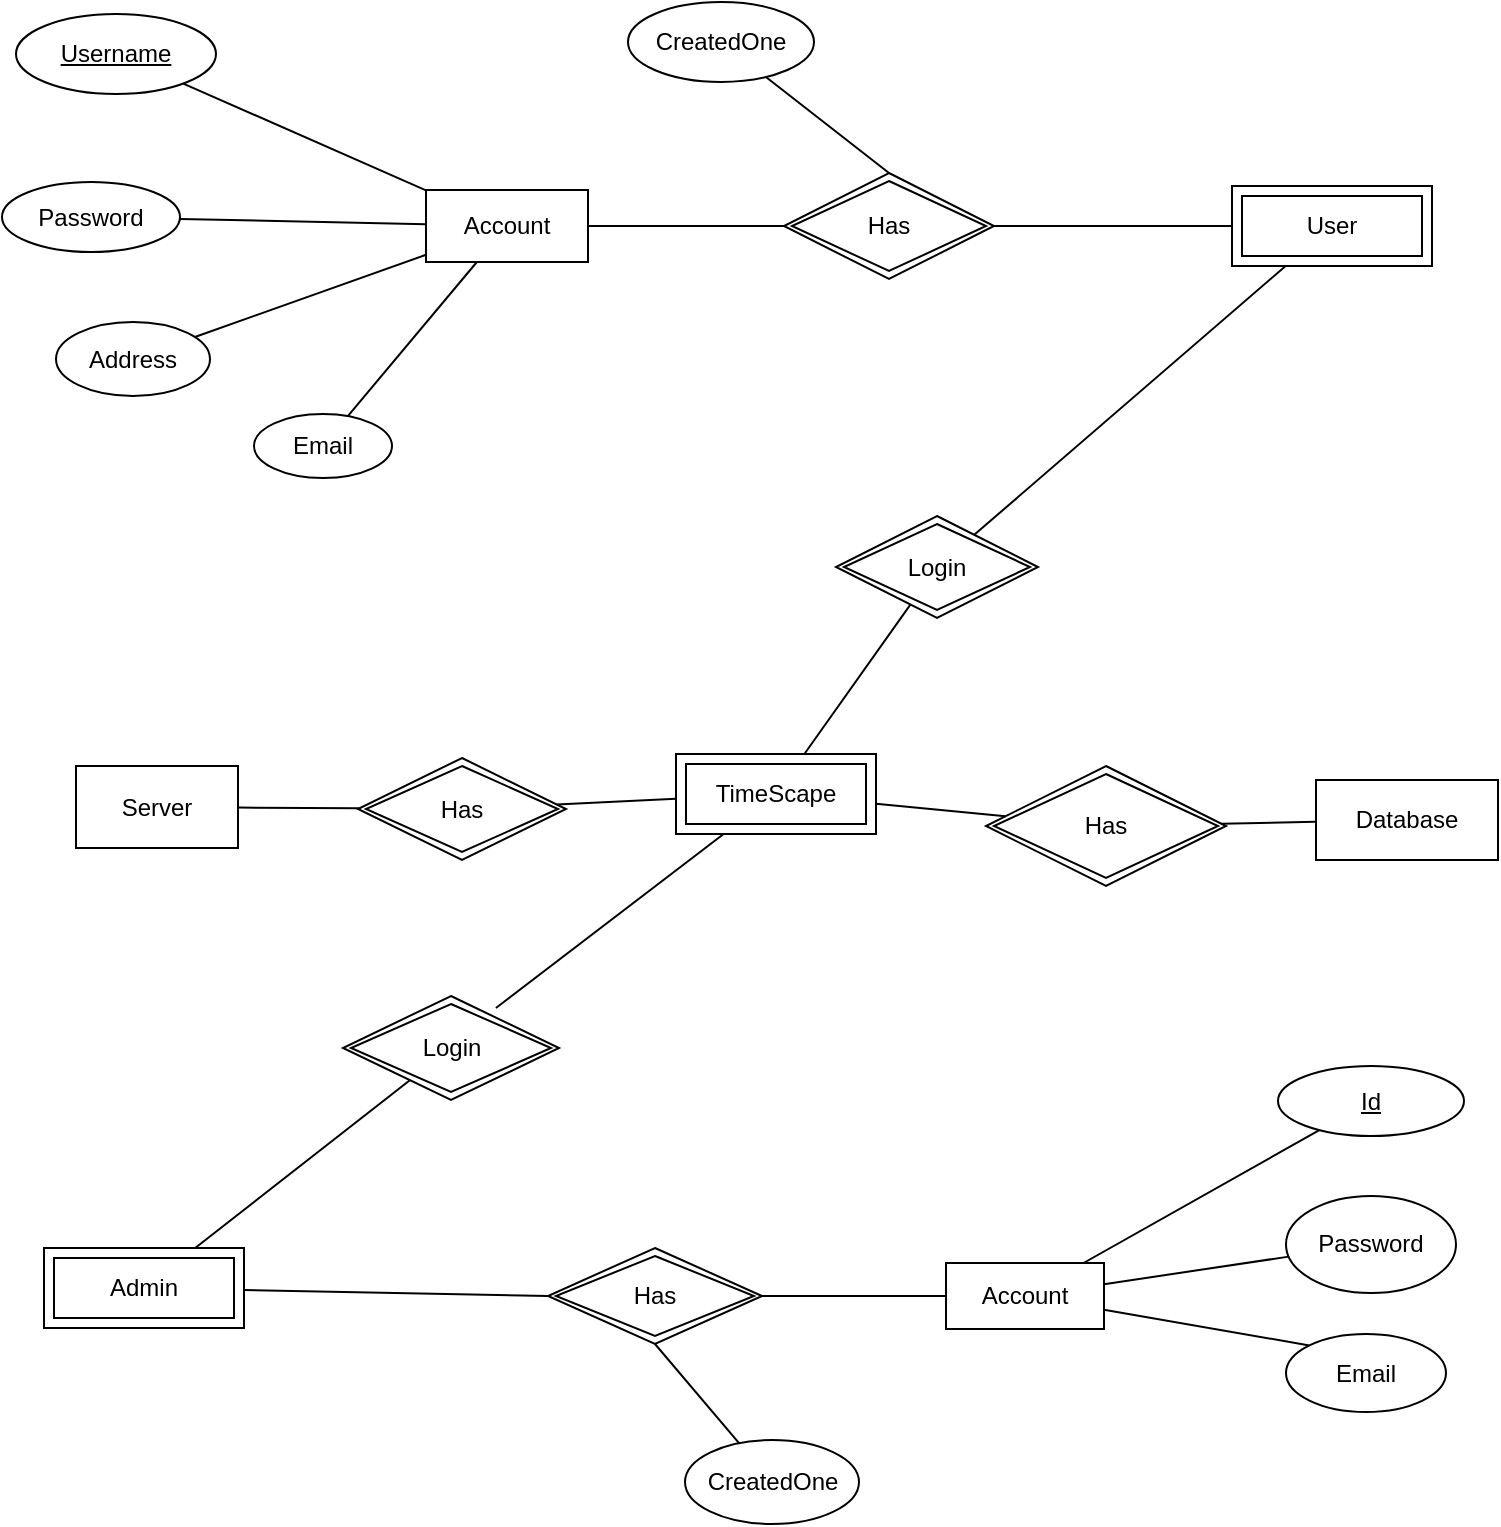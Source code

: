<mxfile version="22.1.4" type="github">
  <diagram name="Page-1" id="mp_HhQSJKOs6e5u31Gp0">
    <mxGraphModel dx="1434" dy="827" grid="0" gridSize="10" guides="1" tooltips="1" connect="1" arrows="1" fold="1" page="1" pageScale="1" pageWidth="850" pageHeight="1100" background="none" math="0" shadow="0">
      <root>
        <mxCell id="0" />
        <mxCell id="1" parent="0" />
        <mxCell id="UXRv4t5SUuRbNhEk6fno-1" value="Account" style="rounded=0;whiteSpace=wrap;html=1;" vertex="1" parent="1">
          <mxGeometry x="263" y="127" width="81" height="36" as="geometry" />
        </mxCell>
        <mxCell id="UXRv4t5SUuRbNhEk6fno-2" value="User" style="shape=ext;margin=3;double=1;whiteSpace=wrap;html=1;align=center;" vertex="1" parent="1">
          <mxGeometry x="666" y="125" width="100" height="40" as="geometry" />
        </mxCell>
        <mxCell id="UXRv4t5SUuRbNhEk6fno-3" value="Has" style="shape=rhombus;double=1;perimeter=rhombusPerimeter;whiteSpace=wrap;html=1;align=center;" vertex="1" parent="1">
          <mxGeometry x="442" y="118.5" width="105" height="53" as="geometry" />
        </mxCell>
        <mxCell id="UXRv4t5SUuRbNhEk6fno-6" value="CreatedOne" style="ellipse;whiteSpace=wrap;html=1;" vertex="1" parent="1">
          <mxGeometry x="364" y="33" width="93" height="40" as="geometry" />
        </mxCell>
        <mxCell id="UXRv4t5SUuRbNhEk6fno-8" value="" style="endArrow=none;html=1;rounded=0;exitX=0.5;exitY=0;exitDx=0;exitDy=0;" edge="1" parent="1" source="UXRv4t5SUuRbNhEk6fno-3" target="UXRv4t5SUuRbNhEk6fno-6">
          <mxGeometry width="50" height="50" relative="1" as="geometry">
            <mxPoint x="280" y="238" as="sourcePoint" />
            <mxPoint x="330" y="188" as="targetPoint" />
          </mxGeometry>
        </mxCell>
        <mxCell id="UXRv4t5SUuRbNhEk6fno-9" value="" style="endArrow=none;html=1;rounded=0;" edge="1" parent="1" source="UXRv4t5SUuRbNhEk6fno-2" target="UXRv4t5SUuRbNhEk6fno-3">
          <mxGeometry width="50" height="50" relative="1" as="geometry">
            <mxPoint x="399" y="450" as="sourcePoint" />
            <mxPoint x="449" y="400" as="targetPoint" />
          </mxGeometry>
        </mxCell>
        <mxCell id="UXRv4t5SUuRbNhEk6fno-10" value="" style="endArrow=none;html=1;rounded=0;" edge="1" parent="1" source="UXRv4t5SUuRbNhEk6fno-1" target="UXRv4t5SUuRbNhEk6fno-3">
          <mxGeometry width="50" height="50" relative="1" as="geometry">
            <mxPoint x="399" y="450" as="sourcePoint" />
            <mxPoint x="449" y="400" as="targetPoint" />
          </mxGeometry>
        </mxCell>
        <mxCell id="UXRv4t5SUuRbNhEk6fno-11" value="Admin" style="shape=ext;margin=3;double=1;whiteSpace=wrap;html=1;align=center;" vertex="1" parent="1">
          <mxGeometry x="72" y="656" width="100" height="40" as="geometry" />
        </mxCell>
        <mxCell id="UXRv4t5SUuRbNhEk6fno-12" value="Has" style="shape=rhombus;double=1;perimeter=rhombusPerimeter;whiteSpace=wrap;html=1;align=center;" vertex="1" parent="1">
          <mxGeometry x="324" y="656" width="107" height="48" as="geometry" />
        </mxCell>
        <mxCell id="UXRv4t5SUuRbNhEk6fno-13" value="Account" style="rounded=0;whiteSpace=wrap;html=1;" vertex="1" parent="1">
          <mxGeometry x="523" y="663.5" width="79" height="33" as="geometry" />
        </mxCell>
        <mxCell id="UXRv4t5SUuRbNhEk6fno-14" value="" style="endArrow=none;html=1;rounded=0;entryX=0;entryY=0.5;entryDx=0;entryDy=0;" edge="1" parent="1" source="UXRv4t5SUuRbNhEk6fno-11" target="UXRv4t5SUuRbNhEk6fno-12">
          <mxGeometry width="50" height="50" relative="1" as="geometry">
            <mxPoint x="327" y="617" as="sourcePoint" />
            <mxPoint x="377" y="567" as="targetPoint" />
          </mxGeometry>
        </mxCell>
        <mxCell id="UXRv4t5SUuRbNhEk6fno-15" value="" style="endArrow=none;html=1;rounded=0;" edge="1" parent="1" source="UXRv4t5SUuRbNhEk6fno-12" target="UXRv4t5SUuRbNhEk6fno-13">
          <mxGeometry width="50" height="50" relative="1" as="geometry">
            <mxPoint x="399" y="450" as="sourcePoint" />
            <mxPoint x="449" y="400" as="targetPoint" />
          </mxGeometry>
        </mxCell>
        <mxCell id="UXRv4t5SUuRbNhEk6fno-16" value="CreatedOne" style="ellipse;whiteSpace=wrap;html=1;" vertex="1" parent="1">
          <mxGeometry x="392.5" y="752" width="87" height="42" as="geometry" />
        </mxCell>
        <mxCell id="UXRv4t5SUuRbNhEk6fno-17" value="" style="endArrow=none;html=1;rounded=0;exitX=0.5;exitY=1;exitDx=0;exitDy=0;" edge="1" parent="1" source="UXRv4t5SUuRbNhEk6fno-12" target="UXRv4t5SUuRbNhEk6fno-16">
          <mxGeometry width="50" height="50" relative="1" as="geometry">
            <mxPoint x="399" y="450" as="sourcePoint" />
            <mxPoint x="449" y="400" as="targetPoint" />
          </mxGeometry>
        </mxCell>
        <mxCell id="UXRv4t5SUuRbNhEk6fno-18" value="Username" style="ellipse;whiteSpace=wrap;html=1;align=center;fontStyle=4;" vertex="1" parent="1">
          <mxGeometry x="58" y="39" width="100" height="40" as="geometry" />
        </mxCell>
        <mxCell id="UXRv4t5SUuRbNhEk6fno-19" value="" style="endArrow=none;html=1;rounded=0;" edge="1" parent="1" source="UXRv4t5SUuRbNhEk6fno-1" target="UXRv4t5SUuRbNhEk6fno-18">
          <mxGeometry width="50" height="50" relative="1" as="geometry">
            <mxPoint x="399" y="450" as="sourcePoint" />
            <mxPoint x="449" y="400" as="targetPoint" />
          </mxGeometry>
        </mxCell>
        <mxCell id="UXRv4t5SUuRbNhEk6fno-20" value="Password" style="ellipse;whiteSpace=wrap;html=1;" vertex="1" parent="1">
          <mxGeometry x="51" y="123" width="89" height="35" as="geometry" />
        </mxCell>
        <mxCell id="UXRv4t5SUuRbNhEk6fno-21" value="" style="endArrow=none;html=1;rounded=0;" edge="1" parent="1" source="UXRv4t5SUuRbNhEk6fno-1" target="UXRv4t5SUuRbNhEk6fno-20">
          <mxGeometry width="50" height="50" relative="1" as="geometry">
            <mxPoint x="399" y="450" as="sourcePoint" />
            <mxPoint x="449" y="400" as="targetPoint" />
          </mxGeometry>
        </mxCell>
        <mxCell id="UXRv4t5SUuRbNhEk6fno-22" value="Address" style="ellipse;whiteSpace=wrap;html=1;" vertex="1" parent="1">
          <mxGeometry x="78" y="193" width="77" height="37" as="geometry" />
        </mxCell>
        <mxCell id="UXRv4t5SUuRbNhEk6fno-23" value="" style="endArrow=none;html=1;rounded=0;" edge="1" parent="1" source="UXRv4t5SUuRbNhEk6fno-22" target="UXRv4t5SUuRbNhEk6fno-1">
          <mxGeometry width="50" height="50" relative="1" as="geometry">
            <mxPoint x="399" y="450" as="sourcePoint" />
            <mxPoint x="449" y="400" as="targetPoint" />
          </mxGeometry>
        </mxCell>
        <mxCell id="UXRv4t5SUuRbNhEk6fno-24" value="Email" style="ellipse;whiteSpace=wrap;html=1;" vertex="1" parent="1">
          <mxGeometry x="177" y="239" width="69" height="32" as="geometry" />
        </mxCell>
        <mxCell id="UXRv4t5SUuRbNhEk6fno-25" value="" style="endArrow=none;html=1;rounded=0;" edge="1" parent="1" source="UXRv4t5SUuRbNhEk6fno-24" target="UXRv4t5SUuRbNhEk6fno-1">
          <mxGeometry width="50" height="50" relative="1" as="geometry">
            <mxPoint x="399" y="450" as="sourcePoint" />
            <mxPoint x="449" y="400" as="targetPoint" />
          </mxGeometry>
        </mxCell>
        <mxCell id="UXRv4t5SUuRbNhEk6fno-26" value="TimeScape" style="shape=ext;margin=3;double=1;whiteSpace=wrap;html=1;align=center;" vertex="1" parent="1">
          <mxGeometry x="388" y="409" width="100" height="40" as="geometry" />
        </mxCell>
        <mxCell id="UXRv4t5SUuRbNhEk6fno-27" value="Login" style="shape=rhombus;double=1;perimeter=rhombusPerimeter;whiteSpace=wrap;html=1;align=center;" vertex="1" parent="1">
          <mxGeometry x="221.5" y="530" width="108" height="52" as="geometry" />
        </mxCell>
        <mxCell id="UXRv4t5SUuRbNhEk6fno-28" value="" style="endArrow=none;html=1;rounded=0;exitX=0.708;exitY=0.115;exitDx=0;exitDy=0;exitPerimeter=0;" edge="1" parent="1" source="UXRv4t5SUuRbNhEk6fno-27" target="UXRv4t5SUuRbNhEk6fno-26">
          <mxGeometry width="50" height="50" relative="1" as="geometry">
            <mxPoint x="399" y="450" as="sourcePoint" />
            <mxPoint x="449" y="400" as="targetPoint" />
          </mxGeometry>
        </mxCell>
        <mxCell id="UXRv4t5SUuRbNhEk6fno-29" value="Login" style="shape=rhombus;double=1;perimeter=rhombusPerimeter;whiteSpace=wrap;html=1;align=center;" vertex="1" parent="1">
          <mxGeometry x="468" y="290" width="101" height="51" as="geometry" />
        </mxCell>
        <mxCell id="UXRv4t5SUuRbNhEk6fno-30" value="" style="endArrow=none;html=1;rounded=0;" edge="1" parent="1" source="UXRv4t5SUuRbNhEk6fno-26" target="UXRv4t5SUuRbNhEk6fno-29">
          <mxGeometry width="50" height="50" relative="1" as="geometry">
            <mxPoint x="399" y="450" as="sourcePoint" />
            <mxPoint x="449" y="400" as="targetPoint" />
          </mxGeometry>
        </mxCell>
        <mxCell id="UXRv4t5SUuRbNhEk6fno-31" value="" style="endArrow=none;html=1;rounded=0;" edge="1" parent="1" source="UXRv4t5SUuRbNhEk6fno-29" target="UXRv4t5SUuRbNhEk6fno-2">
          <mxGeometry width="50" height="50" relative="1" as="geometry">
            <mxPoint x="399" y="450" as="sourcePoint" />
            <mxPoint x="449" y="400" as="targetPoint" />
          </mxGeometry>
        </mxCell>
        <mxCell id="UXRv4t5SUuRbNhEk6fno-32" value="" style="endArrow=none;html=1;rounded=0;" edge="1" parent="1" source="UXRv4t5SUuRbNhEk6fno-11" target="UXRv4t5SUuRbNhEk6fno-27">
          <mxGeometry width="50" height="50" relative="1" as="geometry">
            <mxPoint x="399" y="450" as="sourcePoint" />
            <mxPoint x="449" y="400" as="targetPoint" />
          </mxGeometry>
        </mxCell>
        <mxCell id="UXRv4t5SUuRbNhEk6fno-33" value="Id" style="ellipse;whiteSpace=wrap;html=1;align=center;fontStyle=4;" vertex="1" parent="1">
          <mxGeometry x="689" y="565" width="93" height="35" as="geometry" />
        </mxCell>
        <mxCell id="UXRv4t5SUuRbNhEk6fno-34" value="" style="endArrow=none;html=1;rounded=0;" edge="1" parent="1" source="UXRv4t5SUuRbNhEk6fno-13" target="UXRv4t5SUuRbNhEk6fno-33">
          <mxGeometry width="50" height="50" relative="1" as="geometry">
            <mxPoint x="399" y="450" as="sourcePoint" />
            <mxPoint x="449" y="400" as="targetPoint" />
          </mxGeometry>
        </mxCell>
        <mxCell id="UXRv4t5SUuRbNhEk6fno-35" value="Password" style="ellipse;whiteSpace=wrap;html=1;" vertex="1" parent="1">
          <mxGeometry x="693" y="630" width="85" height="48.5" as="geometry" />
        </mxCell>
        <mxCell id="UXRv4t5SUuRbNhEk6fno-36" value="" style="endArrow=none;html=1;rounded=0;" edge="1" parent="1" source="UXRv4t5SUuRbNhEk6fno-13" target="UXRv4t5SUuRbNhEk6fno-35">
          <mxGeometry width="50" height="50" relative="1" as="geometry">
            <mxPoint x="399" y="450" as="sourcePoint" />
            <mxPoint x="449" y="400" as="targetPoint" />
          </mxGeometry>
        </mxCell>
        <mxCell id="UXRv4t5SUuRbNhEk6fno-37" value="Email" style="ellipse;whiteSpace=wrap;html=1;" vertex="1" parent="1">
          <mxGeometry x="693" y="699" width="80" height="39" as="geometry" />
        </mxCell>
        <mxCell id="UXRv4t5SUuRbNhEk6fno-38" value="" style="endArrow=none;html=1;rounded=0;entryX=0;entryY=0;entryDx=0;entryDy=0;" edge="1" parent="1" source="UXRv4t5SUuRbNhEk6fno-13" target="UXRv4t5SUuRbNhEk6fno-37">
          <mxGeometry width="50" height="50" relative="1" as="geometry">
            <mxPoint x="399" y="450" as="sourcePoint" />
            <mxPoint x="449" y="400" as="targetPoint" />
          </mxGeometry>
        </mxCell>
        <mxCell id="UXRv4t5SUuRbNhEk6fno-39" value="Database" style="rounded=0;whiteSpace=wrap;html=1;" vertex="1" parent="1">
          <mxGeometry x="708" y="422" width="91" height="40" as="geometry" />
        </mxCell>
        <mxCell id="UXRv4t5SUuRbNhEk6fno-40" value="Has" style="shape=rhombus;double=1;perimeter=rhombusPerimeter;whiteSpace=wrap;html=1;align=center;" vertex="1" parent="1">
          <mxGeometry x="543" y="415" width="120" height="60" as="geometry" />
        </mxCell>
        <mxCell id="UXRv4t5SUuRbNhEk6fno-41" value="" style="endArrow=none;html=1;rounded=0;" edge="1" parent="1" source="UXRv4t5SUuRbNhEk6fno-26" target="UXRv4t5SUuRbNhEk6fno-40">
          <mxGeometry width="50" height="50" relative="1" as="geometry">
            <mxPoint x="399" y="450" as="sourcePoint" />
            <mxPoint x="449" y="400" as="targetPoint" />
          </mxGeometry>
        </mxCell>
        <mxCell id="UXRv4t5SUuRbNhEk6fno-42" value="" style="endArrow=none;html=1;rounded=0;" edge="1" parent="1" source="UXRv4t5SUuRbNhEk6fno-40" target="UXRv4t5SUuRbNhEk6fno-39">
          <mxGeometry width="50" height="50" relative="1" as="geometry">
            <mxPoint x="399" y="450" as="sourcePoint" />
            <mxPoint x="449" y="400" as="targetPoint" />
          </mxGeometry>
        </mxCell>
        <mxCell id="UXRv4t5SUuRbNhEk6fno-43" value="Server" style="rounded=0;whiteSpace=wrap;html=1;" vertex="1" parent="1">
          <mxGeometry x="88" y="415" width="81" height="41" as="geometry" />
        </mxCell>
        <mxCell id="UXRv4t5SUuRbNhEk6fno-44" value="Has" style="shape=rhombus;double=1;perimeter=rhombusPerimeter;whiteSpace=wrap;html=1;align=center;" vertex="1" parent="1">
          <mxGeometry x="229" y="411" width="104" height="51" as="geometry" />
        </mxCell>
        <mxCell id="UXRv4t5SUuRbNhEk6fno-45" value="" style="endArrow=none;html=1;rounded=0;" edge="1" parent="1" source="UXRv4t5SUuRbNhEk6fno-26" target="UXRv4t5SUuRbNhEk6fno-44">
          <mxGeometry width="50" height="50" relative="1" as="geometry">
            <mxPoint x="399" y="450" as="sourcePoint" />
            <mxPoint x="449" y="400" as="targetPoint" />
          </mxGeometry>
        </mxCell>
        <mxCell id="UXRv4t5SUuRbNhEk6fno-49" value="" style="endArrow=none;html=1;rounded=0;" edge="1" parent="1" source="UXRv4t5SUuRbNhEk6fno-44" target="UXRv4t5SUuRbNhEk6fno-43">
          <mxGeometry width="50" height="50" relative="1" as="geometry">
            <mxPoint x="399" y="450" as="sourcePoint" />
            <mxPoint x="449" y="400" as="targetPoint" />
          </mxGeometry>
        </mxCell>
      </root>
    </mxGraphModel>
  </diagram>
</mxfile>
